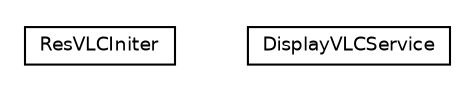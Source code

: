 #!/usr/local/bin/dot
#
# Class diagram 
# Generated by UmlGraph version 4.4 (http://www.spinellis.gr/sw/umlgraph)
#

digraph G {
	edge [fontname="Helvetica",fontsize=10,labelfontname="Helvetica",labelfontsize=10];
	node [fontname="Helvetica",fontsize=10,shape=plaintext];
	// it.apice.sapere.testcase.ResVLCIniter
	c15972 [label=<<table border="0" cellborder="1" cellspacing="0" cellpadding="2" port="p" href="./ResVLCIniter.html">
		<tr><td><table border="0" cellspacing="0" cellpadding="1">
			<tr><td> ResVLCIniter </td></tr>
		</table></td></tr>
		</table>>, fontname="Helvetica", fontcolor="black", fontsize=9.0];
	// it.apice.sapere.testcase.DisplayVLCService
	c15973 [label=<<table border="0" cellborder="1" cellspacing="0" cellpadding="2" port="p" href="./DisplayVLCService.html">
		<tr><td><table border="0" cellspacing="0" cellpadding="1">
			<tr><td> DisplayVLCService </td></tr>
		</table></td></tr>
		</table>>, fontname="Helvetica", fontcolor="black", fontsize=9.0];
}

